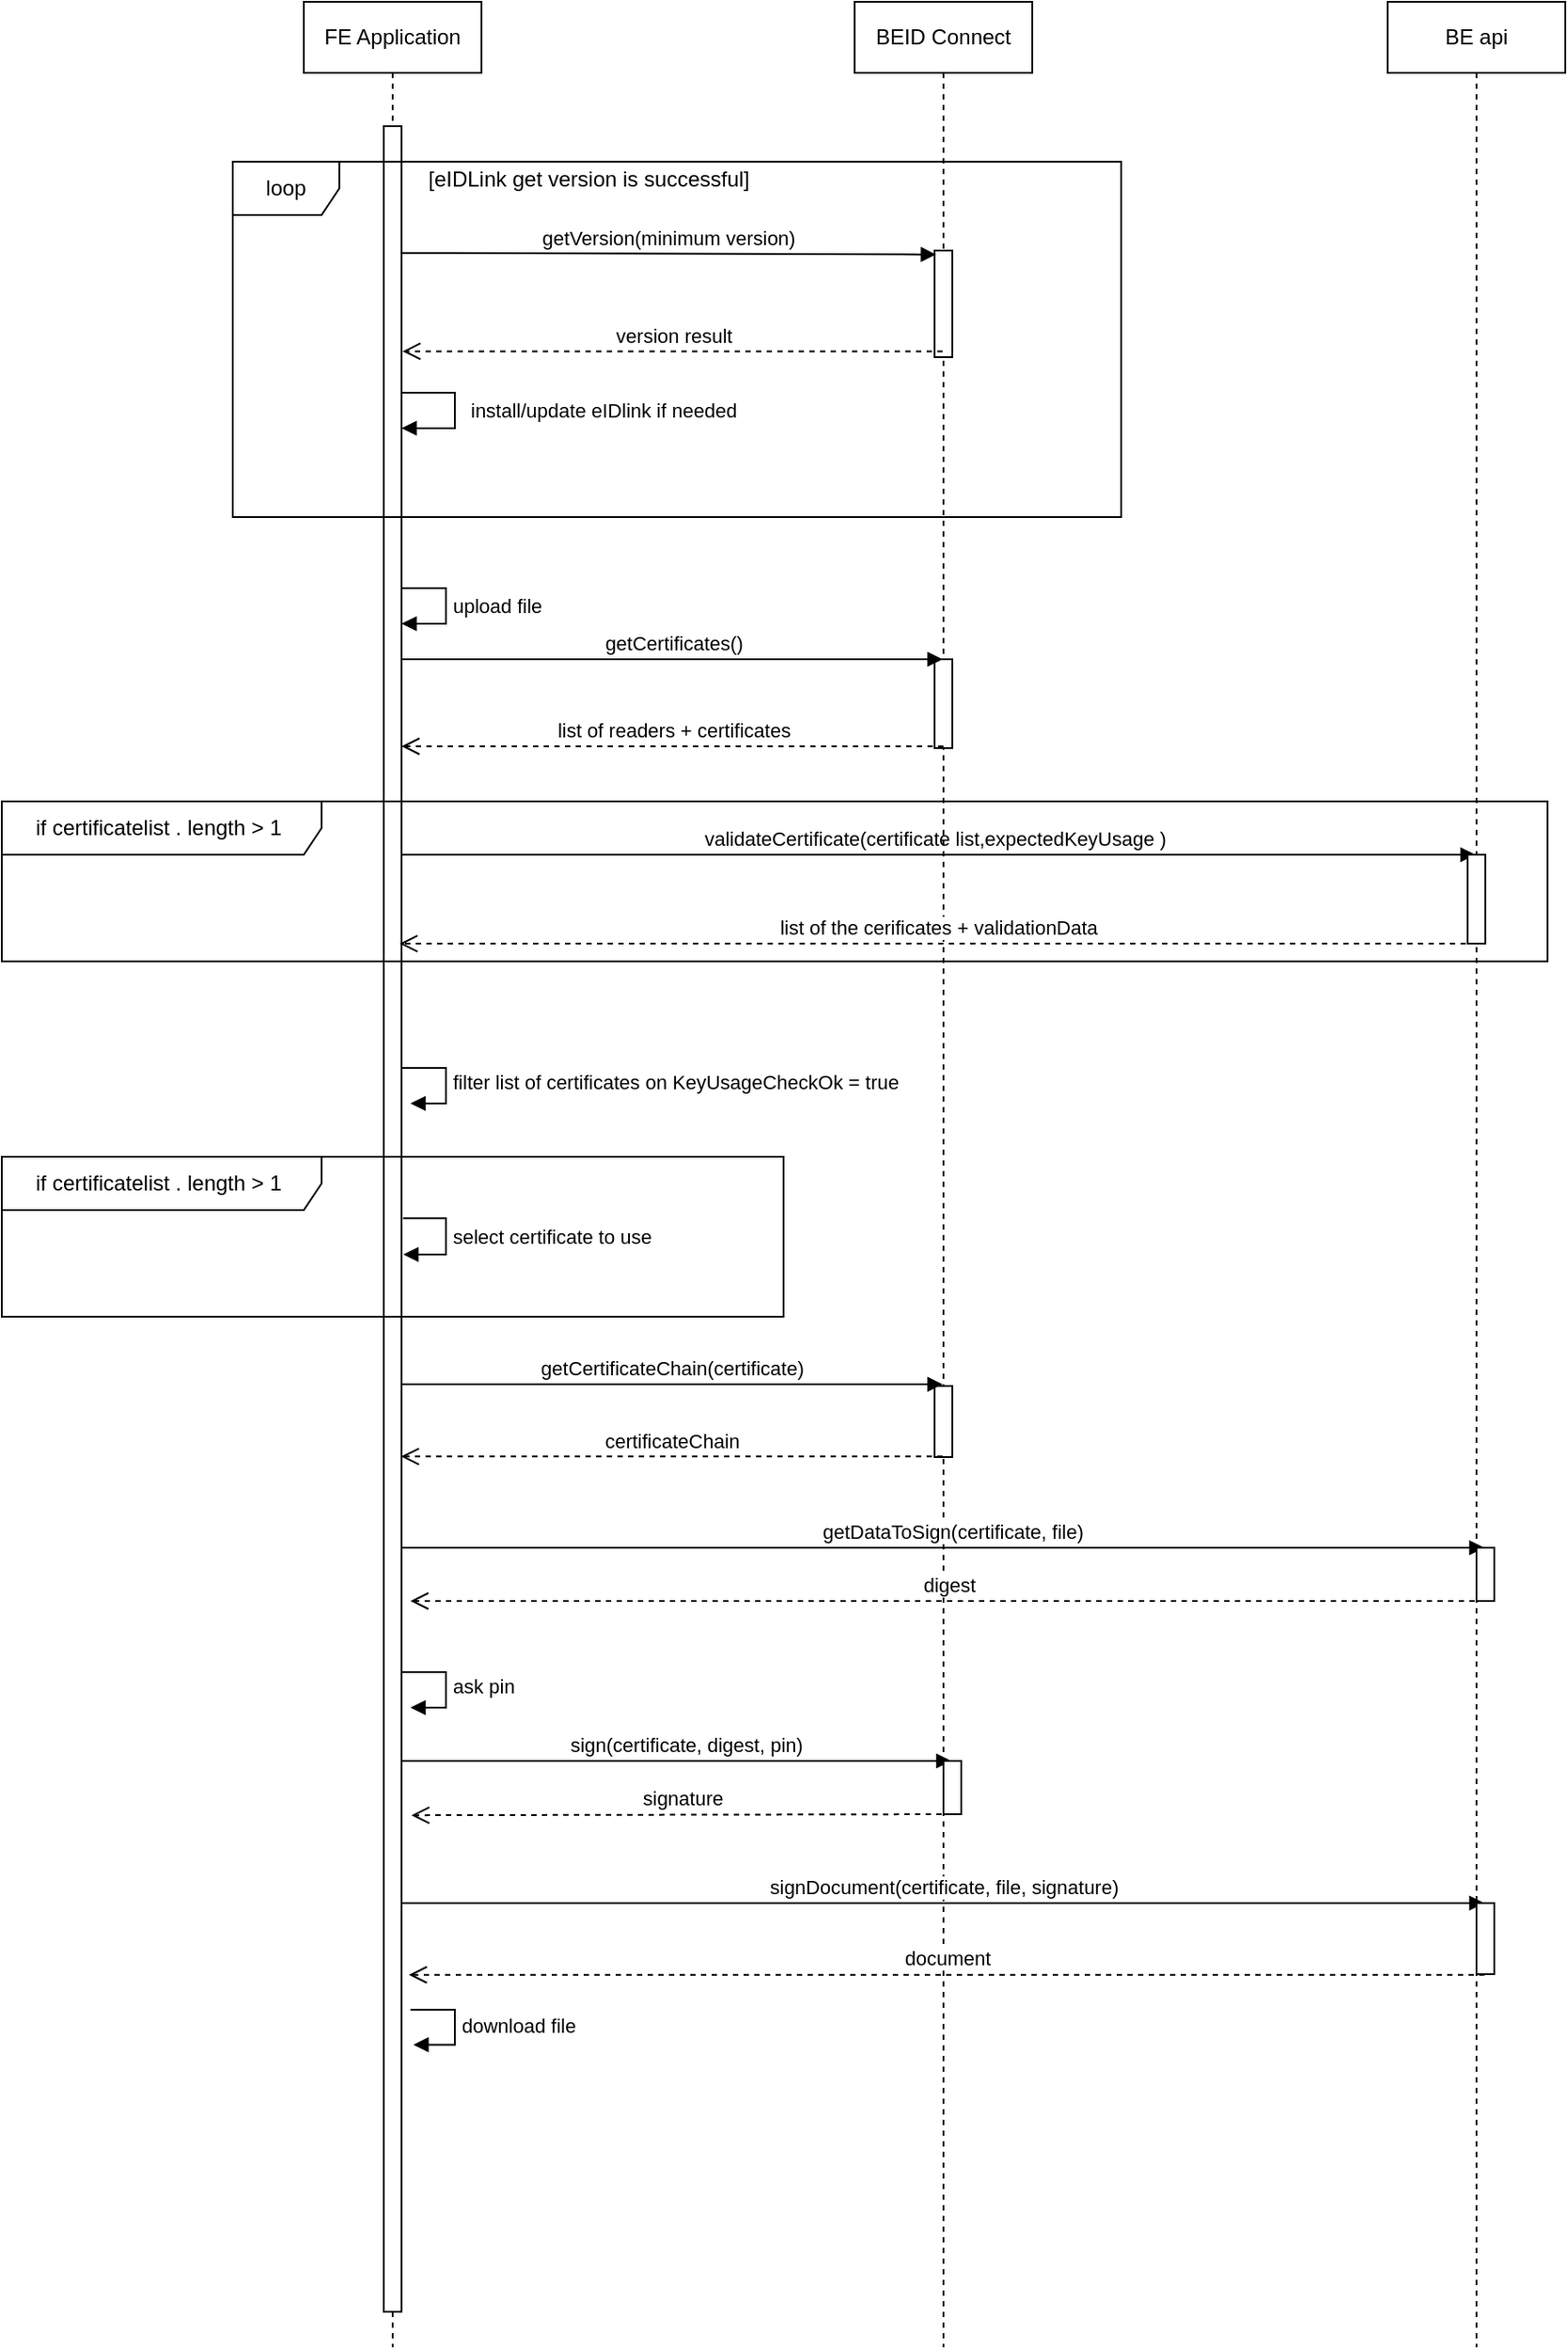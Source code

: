<mxfile version="14.5.1" type="device"><diagram id="31q1HJ2m2odgI1ZvlWtm" name="Page-1"><mxGraphModel dx="1424" dy="592" grid="1" gridSize="10" guides="1" tooltips="1" connect="1" arrows="1" fold="1" page="0" pageScale="1" pageWidth="827" pageHeight="1169" math="0" shadow="0"><root><mxCell id="0"/><mxCell id="1" parent="0"/><mxCell id="ZlGvK2nOQBGTXiX6FIVR-1" value="FE Application" style="shape=umlLifeline;perimeter=lifelinePerimeter;whiteSpace=wrap;html=1;container=1;collapsible=0;recursiveResize=0;outlineConnect=0;" parent="1" vertex="1"><mxGeometry x="-230" width="100" height="1320" as="geometry"/></mxCell><mxCell id="ZlGvK2nOQBGTXiX6FIVR-2" value="install/update eIDlink if needed&amp;nbsp;" style="edgeStyle=orthogonalEdgeStyle;html=1;align=left;spacingLeft=2;endArrow=block;rounded=0;entryX=1;entryY=0;exitX=1;exitY=0.289;exitDx=0;exitDy=0;exitPerimeter=0;" parent="ZlGvK2nOQBGTXiX6FIVR-1" source="ZlGvK2nOQBGTXiX6FIVR-12" edge="1"><mxGeometry x="0.72" y="5" relative="1" as="geometry"><mxPoint x="60" y="220" as="sourcePoint"/><Array as="points"><mxPoint x="85" y="220"/><mxPoint x="85" y="240"/></Array><mxPoint x="55" y="240" as="targetPoint"/><mxPoint as="offset"/></mxGeometry></mxCell><mxCell id="ZlGvK2nOQBGTXiX6FIVR-3" value="upload file" style="edgeStyle=orthogonalEdgeStyle;html=1;align=left;spacingLeft=2;endArrow=block;rounded=0;entryX=1;entryY=0;" parent="ZlGvK2nOQBGTXiX6FIVR-1" edge="1"><mxGeometry relative="1" as="geometry"><mxPoint x="55" y="330" as="sourcePoint"/><Array as="points"><mxPoint x="80" y="330"/><mxPoint x="80" y="350"/></Array><mxPoint x="55" y="350" as="targetPoint"/></mxGeometry></mxCell><mxCell id="ZlGvK2nOQBGTXiX6FIVR-4" value="validateCertificate(certificate list,expectedKeyUsage )" style="html=1;verticalAlign=bottom;endArrow=block;" parent="ZlGvK2nOQBGTXiX6FIVR-1" target="ZlGvK2nOQBGTXiX6FIVR-18" edge="1"><mxGeometry width="80" relative="1" as="geometry"><mxPoint x="50" y="480" as="sourcePoint"/><mxPoint x="130" y="480" as="targetPoint"/></mxGeometry></mxCell><mxCell id="ZlGvK2nOQBGTXiX6FIVR-5" value="filter list of certificates on KeyUsageCheckOk = true" style="edgeStyle=orthogonalEdgeStyle;html=1;align=left;spacingLeft=2;endArrow=block;rounded=0;entryX=1;entryY=0;" parent="ZlGvK2nOQBGTXiX6FIVR-1" edge="1"><mxGeometry relative="1" as="geometry"><mxPoint x="55" y="600" as="sourcePoint"/><Array as="points"><mxPoint x="80" y="600"/></Array><mxPoint x="60" y="620" as="targetPoint"/></mxGeometry></mxCell><mxCell id="ZlGvK2nOQBGTXiX6FIVR-6" value="select certificate to use" style="edgeStyle=orthogonalEdgeStyle;html=1;align=left;spacingLeft=2;endArrow=block;rounded=0;exitX=1.086;exitY=0.459;exitDx=0;exitDy=0;exitPerimeter=0;" parent="ZlGvK2nOQBGTXiX6FIVR-1" edge="1"><mxGeometry relative="1" as="geometry"><mxPoint x="55.86" y="684.57" as="sourcePoint"/><Array as="points"><mxPoint x="80" y="685"/><mxPoint x="80" y="705"/></Array><mxPoint x="56" y="705" as="targetPoint"/></mxGeometry></mxCell><mxCell id="ZlGvK2nOQBGTXiX6FIVR-12" value="" style="html=1;points=[];perimeter=orthogonalPerimeter;" parent="ZlGvK2nOQBGTXiX6FIVR-1" vertex="1"><mxGeometry x="45" y="70" width="10" height="1230" as="geometry"/></mxCell><mxCell id="ZlGvK2nOQBGTXiX6FIVR-13" value="BEID Connect" style="shape=umlLifeline;perimeter=lifelinePerimeter;whiteSpace=wrap;html=1;container=1;collapsible=0;recursiveResize=0;outlineConnect=0;" parent="1" vertex="1"><mxGeometry x="80" width="100" height="1320" as="geometry"/></mxCell><mxCell id="ZlGvK2nOQBGTXiX6FIVR-14" value="" style="html=1;points=[];perimeter=orthogonalPerimeter;" parent="ZlGvK2nOQBGTXiX6FIVR-13" vertex="1"><mxGeometry x="45" y="140" width="10" height="60" as="geometry"/></mxCell><mxCell id="ZlGvK2nOQBGTXiX6FIVR-15" value="" style="html=1;points=[];perimeter=orthogonalPerimeter;" parent="ZlGvK2nOQBGTXiX6FIVR-13" vertex="1"><mxGeometry x="45" y="370" width="10" height="50" as="geometry"/></mxCell><mxCell id="ZlGvK2nOQBGTXiX6FIVR-16" value="" style="html=1;points=[];perimeter=orthogonalPerimeter;" parent="ZlGvK2nOQBGTXiX6FIVR-13" vertex="1"><mxGeometry x="45" y="779" width="10" height="40" as="geometry"/></mxCell><mxCell id="ZlGvK2nOQBGTXiX6FIVR-18" value="BE api" style="shape=umlLifeline;perimeter=lifelinePerimeter;whiteSpace=wrap;html=1;container=1;collapsible=0;recursiveResize=0;outlineConnect=0;" parent="1" vertex="1"><mxGeometry x="380" width="100" height="1320" as="geometry"/></mxCell><mxCell id="ZlGvK2nOQBGTXiX6FIVR-19" value="" style="html=1;points=[];perimeter=orthogonalPerimeter;" parent="ZlGvK2nOQBGTXiX6FIVR-18" vertex="1"><mxGeometry x="45" y="480" width="10" height="50" as="geometry"/></mxCell><mxCell id="ZlGvK2nOQBGTXiX6FIVR-23" value="getVersion(minimum version)" style="html=1;verticalAlign=bottom;endArrow=block;exitX=0.943;exitY=0.058;exitDx=0;exitDy=0;exitPerimeter=0;entryX=0.083;entryY=0.037;entryDx=0;entryDy=0;entryPerimeter=0;" parent="1" source="ZlGvK2nOQBGTXiX6FIVR-12" target="ZlGvK2nOQBGTXiX6FIVR-14" edge="1"><mxGeometry width="80" relative="1" as="geometry"><mxPoint x="-150" y="110" as="sourcePoint"/><mxPoint x="120" y="143" as="targetPoint"/></mxGeometry></mxCell><mxCell id="ZlGvK2nOQBGTXiX6FIVR-24" value="version result" style="html=1;verticalAlign=bottom;endArrow=open;dashed=1;endSize=8;entryX=1.057;entryY=0.103;entryDx=0;entryDy=0;entryPerimeter=0;" parent="1" source="ZlGvK2nOQBGTXiX6FIVR-13" target="ZlGvK2nOQBGTXiX6FIVR-12" edge="1"><mxGeometry relative="1" as="geometry"><mxPoint x="70" y="210" as="sourcePoint"/><mxPoint x="-150" y="220" as="targetPoint"/></mxGeometry></mxCell><mxCell id="ZlGvK2nOQBGTXiX6FIVR-25" value="loop" style="shape=umlFrame;whiteSpace=wrap;html=1;" parent="1" vertex="1"><mxGeometry x="-270" y="90" width="500" height="200" as="geometry"/></mxCell><mxCell id="ZlGvK2nOQBGTXiX6FIVR-26" value="[eIDLink get version is successful]" style="text;html=1;align=center;verticalAlign=middle;resizable=0;points=[];autosize=1;" parent="1" vertex="1"><mxGeometry x="-170" y="90" width="200" height="20" as="geometry"/></mxCell><mxCell id="ZlGvK2nOQBGTXiX6FIVR-27" value="getCertificates()" style="html=1;verticalAlign=bottom;endArrow=block;" parent="1" target="ZlGvK2nOQBGTXiX6FIVR-13" edge="1"><mxGeometry width="80" relative="1" as="geometry"><mxPoint x="-175" y="370" as="sourcePoint"/><mxPoint x="-70" y="380" as="targetPoint"/></mxGeometry></mxCell><mxCell id="ZlGvK2nOQBGTXiX6FIVR-28" value="list of readers + certificates" style="html=1;verticalAlign=bottom;endArrow=open;dashed=1;endSize=8;" parent="1" target="ZlGvK2nOQBGTXiX6FIVR-12" edge="1"><mxGeometry relative="1" as="geometry"><mxPoint x="130" y="419" as="sourcePoint"/><mxPoint x="-110" y="419" as="targetPoint"/><Array as="points"/></mxGeometry></mxCell><mxCell id="ZlGvK2nOQBGTXiX6FIVR-29" value="list of the cerificates + validationData" style="html=1;verticalAlign=bottom;endArrow=open;dashed=1;endSize=8;entryX=0.89;entryY=0.374;entryDx=0;entryDy=0;entryPerimeter=0;" parent="1" target="ZlGvK2nOQBGTXiX6FIVR-12" edge="1"><mxGeometry relative="1" as="geometry"><mxPoint x="430" y="530" as="sourcePoint"/><mxPoint x="-170" y="530" as="targetPoint"/></mxGeometry></mxCell><mxCell id="ZlGvK2nOQBGTXiX6FIVR-30" value="if certificatelist . length &amp;gt; 1&amp;nbsp;" style="shape=umlFrame;whiteSpace=wrap;html=1;width=180;height=30;" parent="1" vertex="1"><mxGeometry x="-400" y="650" width="440" height="90" as="geometry"/></mxCell><mxCell id="ZlGvK2nOQBGTXiX6FIVR-31" value="getCertificateChain(certificate)" style="html=1;verticalAlign=bottom;endArrow=block;exitX=0.958;exitY=0.535;exitDx=0;exitDy=0;exitPerimeter=0;" parent="1" edge="1"><mxGeometry width="80" relative="1" as="geometry"><mxPoint x="-175.42" y="778.05" as="sourcePoint"/><mxPoint x="129.5" y="778.05" as="targetPoint"/></mxGeometry></mxCell><mxCell id="ZlGvK2nOQBGTXiX6FIVR-32" value="certificateChain" style="html=1;verticalAlign=bottom;endArrow=open;dashed=1;endSize=8;entryX=0.971;entryY=0.568;entryDx=0;entryDy=0;entryPerimeter=0;" parent="1" edge="1"><mxGeometry relative="1" as="geometry"><mxPoint x="129.5" y="818.64" as="sourcePoint"/><mxPoint x="-175.29" y="818.64" as="targetPoint"/></mxGeometry></mxCell><mxCell id="pk4xTqhwkhvXa6Rfry3--1" value="if certificatelist . length &amp;gt; 1&amp;nbsp;" style="shape=umlFrame;whiteSpace=wrap;html=1;width=180;height=30;" vertex="1" parent="1"><mxGeometry x="-400" y="450" width="870" height="90" as="geometry"/></mxCell><mxCell id="ZlGvK2nOQBGTXiX6FIVR-7" value="getDataToSign(certificate, file)" style="html=1;verticalAlign=bottom;endArrow=block;" parent="1" edge="1"><mxGeometry x="0.017" width="80" relative="1" as="geometry"><mxPoint x="-175" y="870" as="sourcePoint"/><mxPoint x="434.5" y="870" as="targetPoint"/><mxPoint as="offset"/></mxGeometry></mxCell><mxCell id="ZlGvK2nOQBGTXiX6FIVR-8" value="ask pin" style="edgeStyle=orthogonalEdgeStyle;html=1;align=left;spacingLeft=2;endArrow=block;rounded=0;entryX=1;entryY=0;" parent="1" edge="1"><mxGeometry relative="1" as="geometry"><mxPoint x="-175" y="940" as="sourcePoint"/><Array as="points"><mxPoint x="-150" y="940"/></Array><mxPoint x="-170" y="960" as="targetPoint"/></mxGeometry></mxCell><mxCell id="ZlGvK2nOQBGTXiX6FIVR-9" value="sign(certificate, digest, pin)" style="html=1;verticalAlign=bottom;endArrow=block;" parent="1" edge="1"><mxGeometry x="0.034" width="80" relative="1" as="geometry"><mxPoint x="-175" y="990" as="sourcePoint"/><mxPoint x="134.5" y="990" as="targetPoint"/><mxPoint as="offset"/></mxGeometry></mxCell><mxCell id="ZlGvK2nOQBGTXiX6FIVR-10" value="signDocument(certificate, file, signature)" style="html=1;verticalAlign=bottom;endArrow=block;" parent="1" edge="1"><mxGeometry width="80" relative="1" as="geometry"><mxPoint x="-175" y="1070" as="sourcePoint"/><mxPoint x="434.5" y="1070" as="targetPoint"/></mxGeometry></mxCell><mxCell id="ZlGvK2nOQBGTXiX6FIVR-11" value="download file" style="edgeStyle=orthogonalEdgeStyle;html=1;align=left;spacingLeft=2;endArrow=block;rounded=0;entryX=1.167;entryY=0.951;entryDx=0;entryDy=0;entryPerimeter=0;" parent="1" edge="1"><mxGeometry relative="1" as="geometry"><mxPoint x="-170" y="1130" as="sourcePoint"/><Array as="points"><mxPoint x="-145" y="1130"/><mxPoint x="-145" y="1150"/></Array><mxPoint x="-168.33" y="1149.73" as="targetPoint"/></mxGeometry></mxCell><mxCell id="ZlGvK2nOQBGTXiX6FIVR-17" value="" style="html=1;points=[];perimeter=orthogonalPerimeter;" parent="1" vertex="1"><mxGeometry x="130" y="990" width="10" height="30" as="geometry"/></mxCell><mxCell id="ZlGvK2nOQBGTXiX6FIVR-21" value="" style="html=1;points=[];perimeter=orthogonalPerimeter;" parent="1" vertex="1"><mxGeometry x="430" y="870" width="10" height="30" as="geometry"/></mxCell><mxCell id="ZlGvK2nOQBGTXiX6FIVR-22" value="" style="html=1;points=[];perimeter=orthogonalPerimeter;" parent="1" vertex="1"><mxGeometry x="430" y="1070" width="10" height="40" as="geometry"/></mxCell><mxCell id="ZlGvK2nOQBGTXiX6FIVR-35" value="digest" style="html=1;verticalAlign=bottom;endArrow=open;dashed=1;endSize=8;" parent="1" edge="1"><mxGeometry relative="1" as="geometry"><mxPoint x="435" y="900" as="sourcePoint"/><mxPoint x="-170" y="900" as="targetPoint"/></mxGeometry></mxCell><mxCell id="ZlGvK2nOQBGTXiX6FIVR-36" value="signature" style="html=1;verticalAlign=bottom;endArrow=open;dashed=1;endSize=8;entryX=1.056;entryY=0.846;entryDx=0;entryDy=0;entryPerimeter=0;" parent="1" edge="1"><mxGeometry relative="1" as="geometry"><mxPoint x="135" y="1020" as="sourcePoint"/><mxPoint x="-169.44" y="1020.58" as="targetPoint"/></mxGeometry></mxCell><mxCell id="ZlGvK2nOQBGTXiX6FIVR-37" value="document" style="html=1;verticalAlign=bottom;endArrow=open;dashed=1;endSize=8;entryX=0.914;entryY=0.919;entryDx=0;entryDy=0;entryPerimeter=0;" parent="1" edge="1"><mxGeometry relative="1" as="geometry"><mxPoint x="434.5" y="1110.37" as="sourcePoint"/><mxPoint x="-170.86" y="1110.37" as="targetPoint"/></mxGeometry></mxCell></root></mxGraphModel></diagram></mxfile>